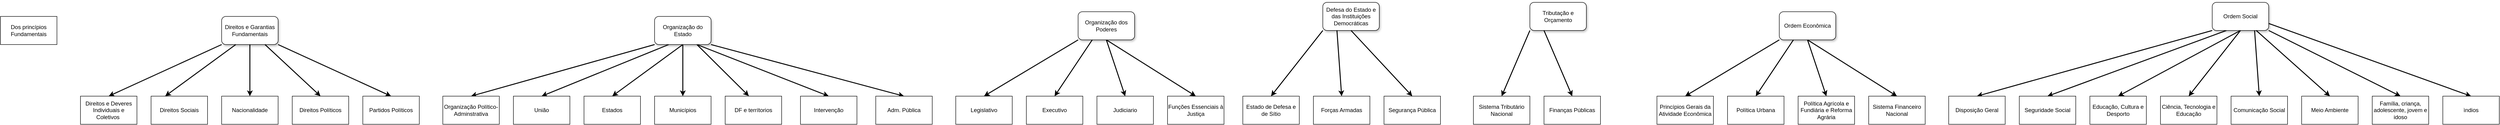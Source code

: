 <mxfile version="20.7.4" type="github">
  <diagram id="7ffOYEasKSPsLMKyowBz" name="CF">
    <mxGraphModel dx="1035" dy="522" grid="1" gridSize="10" guides="1" tooltips="1" connect="1" arrows="1" fold="1" page="1" pageScale="1" pageWidth="1e+31" pageHeight="1e+55" math="0" shadow="0">
      <root>
        <mxCell id="0" />
        <mxCell id="1" parent="0" />
        <mxCell id="GkByy-GgfKumErXublh6-1" value="Dos princípios Fundamentais" style="rounded=0;whiteSpace=wrap;html=1;" parent="1" vertex="1">
          <mxGeometry x="15470890" y="14953940" width="120" height="60" as="geometry" />
        </mxCell>
        <mxCell id="GkByy-GgfKumErXublh6-2" value="Direitos e Garantias Fundamentais" style="rounded=1;whiteSpace=wrap;html=1;shadow=1;glass=0;" parent="1" vertex="1">
          <mxGeometry x="15471360" y="14953940" width="120" height="60" as="geometry" />
        </mxCell>
        <mxCell id="GkByy-GgfKumErXublh6-3" value="Direitos e Deveres Individuais e Coletivos&amp;nbsp;" style="rounded=0;whiteSpace=wrap;html=1;" parent="1" vertex="1">
          <mxGeometry x="15471060" y="14954110" width="120" height="60" as="geometry" />
        </mxCell>
        <mxCell id="GkByy-GgfKumErXublh6-4" value="Direitos Sociais" style="rounded=0;whiteSpace=wrap;html=1;" parent="1" vertex="1">
          <mxGeometry x="15471210" y="14954110" width="120" height="60" as="geometry" />
        </mxCell>
        <mxCell id="GkByy-GgfKumErXublh6-5" value="Nacionalidade" style="rounded=0;whiteSpace=wrap;html=1;" parent="1" vertex="1">
          <mxGeometry x="15471360" y="14954110" width="120" height="60" as="geometry" />
        </mxCell>
        <mxCell id="GkByy-GgfKumErXublh6-6" value="Direitos Políticos" style="rounded=0;whiteSpace=wrap;html=1;" parent="1" vertex="1">
          <mxGeometry x="15471510" y="14954110" width="120" height="60" as="geometry" />
        </mxCell>
        <mxCell id="GkByy-GgfKumErXublh6-7" value="Partidos Políticos" style="rounded=0;whiteSpace=wrap;html=1;" parent="1" vertex="1">
          <mxGeometry x="15471660" y="14954110" width="120" height="60" as="geometry" />
        </mxCell>
        <mxCell id="GkByy-GgfKumErXublh6-10" value="" style="endArrow=classic;html=1;rounded=0;entryX=0.5;entryY=0;entryDx=0;entryDy=0;exitX=0;exitY=1;exitDx=0;exitDy=0;strokeWidth=2;" parent="1" source="GkByy-GgfKumErXublh6-2" target="GkByy-GgfKumErXublh6-3" edge="1">
          <mxGeometry width="50" height="50" relative="1" as="geometry">
            <mxPoint x="15471380" y="14954070" as="sourcePoint" />
            <mxPoint x="15471430" y="14954020" as="targetPoint" />
          </mxGeometry>
        </mxCell>
        <mxCell id="GkByy-GgfKumErXublh6-11" value="" style="endArrow=classic;html=1;rounded=0;entryX=0.25;entryY=0;entryDx=0;entryDy=0;exitX=0.25;exitY=1;exitDx=0;exitDy=0;strokeWidth=2;" parent="1" source="GkByy-GgfKumErXublh6-2" target="GkByy-GgfKumErXublh6-4" edge="1">
          <mxGeometry width="50" height="50" relative="1" as="geometry">
            <mxPoint x="15471500" y="14954000" as="sourcePoint" />
            <mxPoint x="15471260" y="14954110" as="targetPoint" />
          </mxGeometry>
        </mxCell>
        <mxCell id="GkByy-GgfKumErXublh6-12" value="" style="endArrow=classic;html=1;rounded=0;entryX=0.5;entryY=0;entryDx=0;entryDy=0;exitX=0.5;exitY=1;exitDx=0;exitDy=0;strokeWidth=2;" parent="1" source="GkByy-GgfKumErXublh6-2" target="GkByy-GgfKumErXublh6-5" edge="1">
          <mxGeometry width="50" height="50" relative="1" as="geometry">
            <mxPoint x="15471670" y="14953980" as="sourcePoint" />
            <mxPoint x="15471430" y="14954090" as="targetPoint" />
          </mxGeometry>
        </mxCell>
        <mxCell id="GkByy-GgfKumErXublh6-13" value="" style="endArrow=classic;html=1;rounded=0;entryX=0.5;entryY=0;entryDx=0;entryDy=0;strokeWidth=2;" parent="1" source="GkByy-GgfKumErXublh6-2" target="GkByy-GgfKumErXublh6-6" edge="1">
          <mxGeometry width="50" height="50" relative="1" as="geometry">
            <mxPoint x="15471760" y="14953970" as="sourcePoint" />
            <mxPoint x="15471520" y="14954080" as="targetPoint" />
          </mxGeometry>
        </mxCell>
        <mxCell id="GkByy-GgfKumErXublh6-14" value="" style="endArrow=classic;html=1;rounded=0;entryX=0.5;entryY=0;entryDx=0;entryDy=0;exitX=1;exitY=1;exitDx=0;exitDy=0;strokeWidth=2;" parent="1" source="GkByy-GgfKumErXublh6-2" target="GkByy-GgfKumErXublh6-7" edge="1">
          <mxGeometry width="50" height="50" relative="1" as="geometry">
            <mxPoint x="15471770" y="14953950" as="sourcePoint" />
            <mxPoint x="15471530" y="14954060" as="targetPoint" />
          </mxGeometry>
        </mxCell>
        <mxCell id="GkByy-GgfKumErXublh6-27" style="rounded=0;orthogonalLoop=1;jettySize=auto;html=1;exitX=0;exitY=1;exitDx=0;exitDy=0;entryX=0.5;entryY=0;entryDx=0;entryDy=0;strokeWidth=2;" parent="1" source="GkByy-GgfKumErXublh6-15" target="GkByy-GgfKumErXublh6-16" edge="1">
          <mxGeometry relative="1" as="geometry" />
        </mxCell>
        <mxCell id="GkByy-GgfKumErXublh6-28" style="edgeStyle=none;rounded=0;orthogonalLoop=1;jettySize=auto;html=1;exitX=0.25;exitY=1;exitDx=0;exitDy=0;entryX=0.5;entryY=0;entryDx=0;entryDy=0;strokeWidth=2;" parent="1" source="GkByy-GgfKumErXublh6-15" target="GkByy-GgfKumErXublh6-17" edge="1">
          <mxGeometry relative="1" as="geometry" />
        </mxCell>
        <mxCell id="GkByy-GgfKumErXublh6-29" style="edgeStyle=none;rounded=0;orthogonalLoop=1;jettySize=auto;html=1;exitX=0.5;exitY=1;exitDx=0;exitDy=0;entryX=0.5;entryY=0;entryDx=0;entryDy=0;strokeWidth=2;" parent="1" source="GkByy-GgfKumErXublh6-15" target="GkByy-GgfKumErXublh6-18" edge="1">
          <mxGeometry relative="1" as="geometry" />
        </mxCell>
        <mxCell id="GkByy-GgfKumErXublh6-30" style="edgeStyle=none;rounded=0;orthogonalLoop=1;jettySize=auto;html=1;exitX=1;exitY=1;exitDx=0;exitDy=0;entryX=0.5;entryY=0;entryDx=0;entryDy=0;strokeWidth=2;" parent="1" source="GkByy-GgfKumErXublh6-15" target="GkByy-GgfKumErXublh6-22" edge="1">
          <mxGeometry relative="1" as="geometry" />
        </mxCell>
        <mxCell id="GkByy-GgfKumErXublh6-31" style="edgeStyle=none;rounded=0;orthogonalLoop=1;jettySize=auto;html=1;exitX=0.75;exitY=1;exitDx=0;exitDy=0;entryX=0.5;entryY=0;entryDx=0;entryDy=0;strokeWidth=2;" parent="1" source="GkByy-GgfKumErXublh6-15" target="GkByy-GgfKumErXublh6-21" edge="1">
          <mxGeometry relative="1" as="geometry" />
        </mxCell>
        <mxCell id="GkByy-GgfKumErXublh6-32" style="edgeStyle=none;rounded=0;orthogonalLoop=1;jettySize=auto;html=1;exitX=0.75;exitY=1;exitDx=0;exitDy=0;entryX=0.419;entryY=-0.004;entryDx=0;entryDy=0;entryPerimeter=0;strokeWidth=2;" parent="1" source="GkByy-GgfKumErXublh6-15" target="GkByy-GgfKumErXublh6-20" edge="1">
          <mxGeometry relative="1" as="geometry" />
        </mxCell>
        <mxCell id="GkByy-GgfKumErXublh6-33" style="edgeStyle=none;rounded=0;orthogonalLoop=1;jettySize=auto;html=1;exitX=0.5;exitY=1;exitDx=0;exitDy=0;entryX=0.5;entryY=0;entryDx=0;entryDy=0;strokeWidth=2;" parent="1" source="GkByy-GgfKumErXublh6-15" target="GkByy-GgfKumErXublh6-19" edge="1">
          <mxGeometry relative="1" as="geometry" />
        </mxCell>
        <mxCell id="GkByy-GgfKumErXublh6-15" value="Organização do Estado" style="rounded=1;whiteSpace=wrap;html=1;shadow=1;glass=0;" parent="1" vertex="1">
          <mxGeometry x="15472280" y="14953940" width="120" height="60" as="geometry" />
        </mxCell>
        <mxCell id="GkByy-GgfKumErXublh6-16" value="Organização Político-Adminstrativa" style="rounded=0;whiteSpace=wrap;html=1;" parent="1" vertex="1">
          <mxGeometry x="15471830" y="14954110" width="120" height="60" as="geometry" />
        </mxCell>
        <mxCell id="GkByy-GgfKumErXublh6-17" value="União" style="rounded=0;whiteSpace=wrap;html=1;" parent="1" vertex="1">
          <mxGeometry x="15471980" y="14954110" width="120" height="60" as="geometry" />
        </mxCell>
        <mxCell id="GkByy-GgfKumErXublh6-18" value="Estados" style="rounded=0;whiteSpace=wrap;html=1;" parent="1" vertex="1">
          <mxGeometry x="15472130" y="14954110" width="120" height="60" as="geometry" />
        </mxCell>
        <mxCell id="GkByy-GgfKumErXublh6-19" value="Municípios" style="rounded=0;whiteSpace=wrap;html=1;" parent="1" vertex="1">
          <mxGeometry x="15472280" y="14954110" width="120" height="60" as="geometry" />
        </mxCell>
        <mxCell id="GkByy-GgfKumErXublh6-20" value="DF e terrítorios" style="rounded=0;whiteSpace=wrap;html=1;" parent="1" vertex="1">
          <mxGeometry x="15472430" y="14954110" width="120" height="60" as="geometry" />
        </mxCell>
        <mxCell id="GkByy-GgfKumErXublh6-21" value="Intervenção" style="rounded=0;whiteSpace=wrap;html=1;" parent="1" vertex="1">
          <mxGeometry x="15472590" y="14954110" width="120" height="60" as="geometry" />
        </mxCell>
        <mxCell id="GkByy-GgfKumErXublh6-22" value="Adm. Pública" style="rounded=0;whiteSpace=wrap;html=1;" parent="1" vertex="1">
          <mxGeometry x="15472750" y="14954110" width="120" height="60" as="geometry" />
        </mxCell>
        <mxCell id="EckTjDM6oESHF6MNkuEY-1" style="rounded=0;orthogonalLoop=1;jettySize=auto;html=1;exitX=0;exitY=1;exitDx=0;exitDy=0;entryX=0.5;entryY=0;entryDx=0;entryDy=0;strokeWidth=2;" edge="1" parent="1" source="EckTjDM6oESHF6MNkuEY-8" target="EckTjDM6oESHF6MNkuEY-9">
          <mxGeometry relative="1" as="geometry" />
        </mxCell>
        <mxCell id="EckTjDM6oESHF6MNkuEY-2" style="edgeStyle=none;rounded=0;orthogonalLoop=1;jettySize=auto;html=1;exitX=0.25;exitY=1;exitDx=0;exitDy=0;entryX=0.5;entryY=0;entryDx=0;entryDy=0;strokeWidth=2;" edge="1" parent="1" source="EckTjDM6oESHF6MNkuEY-8" target="EckTjDM6oESHF6MNkuEY-10">
          <mxGeometry relative="1" as="geometry" />
        </mxCell>
        <mxCell id="EckTjDM6oESHF6MNkuEY-3" style="edgeStyle=none;rounded=0;orthogonalLoop=1;jettySize=auto;html=1;exitX=0.5;exitY=1;exitDx=0;exitDy=0;entryX=0.5;entryY=0;entryDx=0;entryDy=0;strokeWidth=2;" edge="1" parent="1" source="EckTjDM6oESHF6MNkuEY-8" target="EckTjDM6oESHF6MNkuEY-11">
          <mxGeometry relative="1" as="geometry" />
        </mxCell>
        <mxCell id="EckTjDM6oESHF6MNkuEY-7" style="edgeStyle=none;rounded=0;orthogonalLoop=1;jettySize=auto;html=1;exitX=0.5;exitY=1;exitDx=0;exitDy=0;entryX=0.5;entryY=0;entryDx=0;entryDy=0;strokeWidth=2;" edge="1" parent="1" source="EckTjDM6oESHF6MNkuEY-8" target="EckTjDM6oESHF6MNkuEY-12">
          <mxGeometry relative="1" as="geometry" />
        </mxCell>
        <mxCell id="EckTjDM6oESHF6MNkuEY-8" value="Organização dos Poderes" style="rounded=1;whiteSpace=wrap;html=1;shadow=1;glass=0;" vertex="1" parent="1">
          <mxGeometry x="15473180" y="14953930" width="120" height="60" as="geometry" />
        </mxCell>
        <mxCell id="EckTjDM6oESHF6MNkuEY-9" value="Legislativo" style="rounded=0;whiteSpace=wrap;html=1;" vertex="1" parent="1">
          <mxGeometry x="15472920" y="14954110" width="120" height="60" as="geometry" />
        </mxCell>
        <mxCell id="EckTjDM6oESHF6MNkuEY-10" value="Executivo" style="rounded=0;whiteSpace=wrap;html=1;" vertex="1" parent="1">
          <mxGeometry x="15473070" y="14954110" width="120" height="60" as="geometry" />
        </mxCell>
        <mxCell id="EckTjDM6oESHF6MNkuEY-11" value="Judiciario" style="rounded=0;whiteSpace=wrap;html=1;" vertex="1" parent="1">
          <mxGeometry x="15473220" y="14954110" width="120" height="60" as="geometry" />
        </mxCell>
        <mxCell id="EckTjDM6oESHF6MNkuEY-12" value="Funções Essenciais à Justiça" style="rounded=0;whiteSpace=wrap;html=1;" vertex="1" parent="1">
          <mxGeometry x="15473370" y="14954110" width="120" height="60" as="geometry" />
        </mxCell>
        <mxCell id="hZbI837JhUILl0QPtGjd-1" style="rounded=0;orthogonalLoop=1;jettySize=auto;html=1;exitX=0;exitY=1;exitDx=0;exitDy=0;entryX=0.5;entryY=0;entryDx=0;entryDy=0;strokeWidth=2;" edge="1" parent="1" source="hZbI837JhUILl0QPtGjd-5" target="hZbI837JhUILl0QPtGjd-6">
          <mxGeometry relative="1" as="geometry" />
        </mxCell>
        <mxCell id="hZbI837JhUILl0QPtGjd-2" style="edgeStyle=none;rounded=0;orthogonalLoop=1;jettySize=auto;html=1;exitX=0.25;exitY=1;exitDx=0;exitDy=0;entryX=0.5;entryY=0;entryDx=0;entryDy=0;strokeWidth=2;" edge="1" parent="1" source="hZbI837JhUILl0QPtGjd-5" target="hZbI837JhUILl0QPtGjd-7">
          <mxGeometry relative="1" as="geometry" />
        </mxCell>
        <mxCell id="hZbI837JhUILl0QPtGjd-3" style="edgeStyle=none;rounded=0;orthogonalLoop=1;jettySize=auto;html=1;exitX=0.5;exitY=1;exitDx=0;exitDy=0;entryX=0.5;entryY=0;entryDx=0;entryDy=0;strokeWidth=2;" edge="1" parent="1" source="hZbI837JhUILl0QPtGjd-5" target="hZbI837JhUILl0QPtGjd-8">
          <mxGeometry relative="1" as="geometry" />
        </mxCell>
        <mxCell id="hZbI837JhUILl0QPtGjd-5" value="Defesa do Estado e das Instituições Democráticas" style="rounded=1;whiteSpace=wrap;html=1;shadow=1;glass=0;" vertex="1" parent="1">
          <mxGeometry x="15473700" y="14953910" width="120" height="60" as="geometry" />
        </mxCell>
        <mxCell id="hZbI837JhUILl0QPtGjd-6" value="Estado de Defesa e de Sítio" style="rounded=0;whiteSpace=wrap;html=1;" vertex="1" parent="1">
          <mxGeometry x="15473530" y="14954110" width="120" height="60" as="geometry" />
        </mxCell>
        <mxCell id="hZbI837JhUILl0QPtGjd-7" value="Forças Armadas" style="rounded=0;whiteSpace=wrap;html=1;" vertex="1" parent="1">
          <mxGeometry x="15473680" y="14954110" width="120" height="60" as="geometry" />
        </mxCell>
        <mxCell id="hZbI837JhUILl0QPtGjd-8" value="Segurança Pública" style="rounded=0;whiteSpace=wrap;html=1;" vertex="1" parent="1">
          <mxGeometry x="15473830" y="14954110" width="120" height="60" as="geometry" />
        </mxCell>
        <mxCell id="hZbI837JhUILl0QPtGjd-10" style="rounded=0;orthogonalLoop=1;jettySize=auto;html=1;exitX=0;exitY=1;exitDx=0;exitDy=0;entryX=0.5;entryY=0;entryDx=0;entryDy=0;strokeWidth=2;" edge="1" parent="1" source="hZbI837JhUILl0QPtGjd-13" target="hZbI837JhUILl0QPtGjd-14">
          <mxGeometry relative="1" as="geometry" />
        </mxCell>
        <mxCell id="hZbI837JhUILl0QPtGjd-11" style="edgeStyle=none;rounded=0;orthogonalLoop=1;jettySize=auto;html=1;exitX=0.25;exitY=1;exitDx=0;exitDy=0;entryX=0.5;entryY=0;entryDx=0;entryDy=0;strokeWidth=2;" edge="1" parent="1" source="hZbI837JhUILl0QPtGjd-13" target="hZbI837JhUILl0QPtGjd-15">
          <mxGeometry relative="1" as="geometry" />
        </mxCell>
        <mxCell id="hZbI837JhUILl0QPtGjd-13" value="Tributação e Orçamento" style="rounded=1;whiteSpace=wrap;html=1;shadow=1;glass=0;" vertex="1" parent="1">
          <mxGeometry x="15474140" y="14953910" width="120" height="60" as="geometry" />
        </mxCell>
        <mxCell id="hZbI837JhUILl0QPtGjd-14" value="Sistema Tributário Nacional" style="rounded=0;whiteSpace=wrap;html=1;" vertex="1" parent="1">
          <mxGeometry x="15474020" y="14954110" width="120" height="60" as="geometry" />
        </mxCell>
        <mxCell id="hZbI837JhUILl0QPtGjd-15" value="Finanças Públicas" style="rounded=0;whiteSpace=wrap;html=1;" vertex="1" parent="1">
          <mxGeometry x="15474170" y="14954110" width="120" height="60" as="geometry" />
        </mxCell>
        <mxCell id="hZbI837JhUILl0QPtGjd-17" style="rounded=0;orthogonalLoop=1;jettySize=auto;html=1;exitX=0;exitY=1;exitDx=0;exitDy=0;entryX=0.5;entryY=0;entryDx=0;entryDy=0;strokeWidth=2;" edge="1" parent="1" source="hZbI837JhUILl0QPtGjd-21" target="hZbI837JhUILl0QPtGjd-22">
          <mxGeometry relative="1" as="geometry" />
        </mxCell>
        <mxCell id="hZbI837JhUILl0QPtGjd-18" style="edgeStyle=none;rounded=0;orthogonalLoop=1;jettySize=auto;html=1;exitX=0.25;exitY=1;exitDx=0;exitDy=0;entryX=0.5;entryY=0;entryDx=0;entryDy=0;strokeWidth=2;" edge="1" parent="1" source="hZbI837JhUILl0QPtGjd-21" target="hZbI837JhUILl0QPtGjd-23">
          <mxGeometry relative="1" as="geometry" />
        </mxCell>
        <mxCell id="hZbI837JhUILl0QPtGjd-19" style="edgeStyle=none;rounded=0;orthogonalLoop=1;jettySize=auto;html=1;exitX=0.5;exitY=1;exitDx=0;exitDy=0;entryX=0.5;entryY=0;entryDx=0;entryDy=0;strokeWidth=2;" edge="1" parent="1" source="hZbI837JhUILl0QPtGjd-21" target="hZbI837JhUILl0QPtGjd-24">
          <mxGeometry relative="1" as="geometry" />
        </mxCell>
        <mxCell id="hZbI837JhUILl0QPtGjd-20" style="edgeStyle=none;rounded=0;orthogonalLoop=1;jettySize=auto;html=1;exitX=0.5;exitY=1;exitDx=0;exitDy=0;entryX=0.5;entryY=0;entryDx=0;entryDy=0;strokeWidth=2;" edge="1" parent="1" source="hZbI837JhUILl0QPtGjd-21" target="hZbI837JhUILl0QPtGjd-25">
          <mxGeometry relative="1" as="geometry" />
        </mxCell>
        <mxCell id="hZbI837JhUILl0QPtGjd-21" value="Ordem Econômica" style="rounded=1;whiteSpace=wrap;html=1;shadow=1;glass=0;" vertex="1" parent="1">
          <mxGeometry x="15474670" y="14953930" width="120" height="60" as="geometry" />
        </mxCell>
        <mxCell id="hZbI837JhUILl0QPtGjd-22" value="Princípios Gerais da Atividade Econômica" style="rounded=0;whiteSpace=wrap;html=1;" vertex="1" parent="1">
          <mxGeometry x="15474410" y="14954110" width="120" height="60" as="geometry" />
        </mxCell>
        <mxCell id="hZbI837JhUILl0QPtGjd-23" value="Política Urbana" style="rounded=0;whiteSpace=wrap;html=1;" vertex="1" parent="1">
          <mxGeometry x="15474560" y="14954110" width="120" height="60" as="geometry" />
        </mxCell>
        <mxCell id="hZbI837JhUILl0QPtGjd-24" value="Política Agrícola e Fundiária e Reforma Agrária" style="rounded=0;whiteSpace=wrap;html=1;" vertex="1" parent="1">
          <mxGeometry x="15474710" y="14954110" width="120" height="60" as="geometry" />
        </mxCell>
        <mxCell id="hZbI837JhUILl0QPtGjd-25" value="Sistema Financeiro Nacional" style="rounded=0;whiteSpace=wrap;html=1;" vertex="1" parent="1">
          <mxGeometry x="15474860" y="14954110" width="120" height="60" as="geometry" />
        </mxCell>
        <mxCell id="hZbI837JhUILl0QPtGjd-26" style="rounded=0;orthogonalLoop=1;jettySize=auto;html=1;exitX=0;exitY=1;exitDx=0;exitDy=0;entryX=0.5;entryY=0;entryDx=0;entryDy=0;strokeWidth=2;" edge="1" parent="1" source="hZbI837JhUILl0QPtGjd-30" target="hZbI837JhUILl0QPtGjd-31">
          <mxGeometry relative="1" as="geometry" />
        </mxCell>
        <mxCell id="hZbI837JhUILl0QPtGjd-27" style="edgeStyle=none;rounded=0;orthogonalLoop=1;jettySize=auto;html=1;exitX=0.25;exitY=1;exitDx=0;exitDy=0;entryX=0.5;entryY=0;entryDx=0;entryDy=0;strokeWidth=2;" edge="1" parent="1" source="hZbI837JhUILl0QPtGjd-30" target="hZbI837JhUILl0QPtGjd-32">
          <mxGeometry relative="1" as="geometry" />
        </mxCell>
        <mxCell id="hZbI837JhUILl0QPtGjd-28" style="edgeStyle=none;rounded=0;orthogonalLoop=1;jettySize=auto;html=1;exitX=0.5;exitY=1;exitDx=0;exitDy=0;entryX=0.5;entryY=0;entryDx=0;entryDy=0;strokeWidth=2;" edge="1" parent="1" source="hZbI837JhUILl0QPtGjd-30" target="hZbI837JhUILl0QPtGjd-33">
          <mxGeometry relative="1" as="geometry" />
        </mxCell>
        <mxCell id="hZbI837JhUILl0QPtGjd-29" style="edgeStyle=none;rounded=0;orthogonalLoop=1;jettySize=auto;html=1;exitX=0.5;exitY=1;exitDx=0;exitDy=0;entryX=0.5;entryY=0;entryDx=0;entryDy=0;strokeWidth=2;" edge="1" parent="1" source="hZbI837JhUILl0QPtGjd-30" target="hZbI837JhUILl0QPtGjd-34">
          <mxGeometry relative="1" as="geometry" />
        </mxCell>
        <mxCell id="hZbI837JhUILl0QPtGjd-30" value="Ordem Social" style="rounded=1;whiteSpace=wrap;html=1;shadow=1;glass=0;" vertex="1" parent="1">
          <mxGeometry x="15475590" y="14953910" width="120" height="60" as="geometry" />
        </mxCell>
        <mxCell id="hZbI837JhUILl0QPtGjd-31" value="Disposição Geral" style="rounded=0;whiteSpace=wrap;html=1;" vertex="1" parent="1">
          <mxGeometry x="15475030" y="14954110" width="120" height="60" as="geometry" />
        </mxCell>
        <mxCell id="hZbI837JhUILl0QPtGjd-32" value="Seguridade Social" style="rounded=0;whiteSpace=wrap;html=1;" vertex="1" parent="1">
          <mxGeometry x="15475180" y="14954110" width="120" height="60" as="geometry" />
        </mxCell>
        <mxCell id="hZbI837JhUILl0QPtGjd-33" value="Educação, Cultura e Desporto" style="rounded=0;whiteSpace=wrap;html=1;" vertex="1" parent="1">
          <mxGeometry x="15475330" y="14954110" width="120" height="60" as="geometry" />
        </mxCell>
        <mxCell id="hZbI837JhUILl0QPtGjd-34" value="Ciência, Tecnologia e Educação" style="rounded=0;whiteSpace=wrap;html=1;" vertex="1" parent="1">
          <mxGeometry x="15475480" y="14954110" width="120" height="60" as="geometry" />
        </mxCell>
        <mxCell id="hZbI837JhUILl0QPtGjd-39" style="rounded=0;orthogonalLoop=1;jettySize=auto;html=1;exitX=0.75;exitY=1;exitDx=0;exitDy=0;entryX=0.5;entryY=0;entryDx=0;entryDy=0;strokeWidth=2;" edge="1" parent="1" target="hZbI837JhUILl0QPtGjd-43" source="hZbI837JhUILl0QPtGjd-30">
          <mxGeometry relative="1" as="geometry">
            <mxPoint x="15475890" y="14953990" as="sourcePoint" />
          </mxGeometry>
        </mxCell>
        <mxCell id="hZbI837JhUILl0QPtGjd-40" style="edgeStyle=none;rounded=0;orthogonalLoop=1;jettySize=auto;html=1;entryX=0.5;entryY=0;entryDx=0;entryDy=0;strokeWidth=2;" edge="1" parent="1" target="hZbI837JhUILl0QPtGjd-44" source="hZbI837JhUILl0QPtGjd-30">
          <mxGeometry relative="1" as="geometry">
            <mxPoint x="15475920" y="14953990" as="sourcePoint" />
          </mxGeometry>
        </mxCell>
        <mxCell id="hZbI837JhUILl0QPtGjd-41" style="edgeStyle=none;rounded=0;orthogonalLoop=1;jettySize=auto;html=1;entryX=0.5;entryY=0;entryDx=0;entryDy=0;strokeWidth=2;" edge="1" parent="1" target="hZbI837JhUILl0QPtGjd-45" source="hZbI837JhUILl0QPtGjd-30">
          <mxGeometry relative="1" as="geometry">
            <mxPoint x="15475950" y="14953990" as="sourcePoint" />
          </mxGeometry>
        </mxCell>
        <mxCell id="hZbI837JhUILl0QPtGjd-42" style="edgeStyle=none;rounded=0;orthogonalLoop=1;jettySize=auto;html=1;exitX=1;exitY=0.75;exitDx=0;exitDy=0;entryX=0.5;entryY=0;entryDx=0;entryDy=0;strokeWidth=2;" edge="1" parent="1" target="hZbI837JhUILl0QPtGjd-46" source="hZbI837JhUILl0QPtGjd-30">
          <mxGeometry relative="1" as="geometry">
            <mxPoint x="15475950" y="14953990" as="sourcePoint" />
          </mxGeometry>
        </mxCell>
        <mxCell id="hZbI837JhUILl0QPtGjd-43" value="Comunicação Social" style="rounded=0;whiteSpace=wrap;html=1;" vertex="1" parent="1">
          <mxGeometry x="15475630" y="14954110" width="120" height="60" as="geometry" />
        </mxCell>
        <mxCell id="hZbI837JhUILl0QPtGjd-44" value="Meio Ambiente" style="rounded=0;whiteSpace=wrap;html=1;" vertex="1" parent="1">
          <mxGeometry x="15475780" y="14954110" width="120" height="60" as="geometry" />
        </mxCell>
        <mxCell id="hZbI837JhUILl0QPtGjd-45" value="Família, criança, adolescente, jovem e idoso" style="rounded=0;whiteSpace=wrap;html=1;" vertex="1" parent="1">
          <mxGeometry x="15475930" y="14954110" width="120" height="60" as="geometry" />
        </mxCell>
        <mxCell id="hZbI837JhUILl0QPtGjd-46" value="ìndios" style="rounded=0;whiteSpace=wrap;html=1;" vertex="1" parent="1">
          <mxGeometry x="15476080" y="14954110" width="120" height="60" as="geometry" />
        </mxCell>
      </root>
    </mxGraphModel>
  </diagram>
</mxfile>
